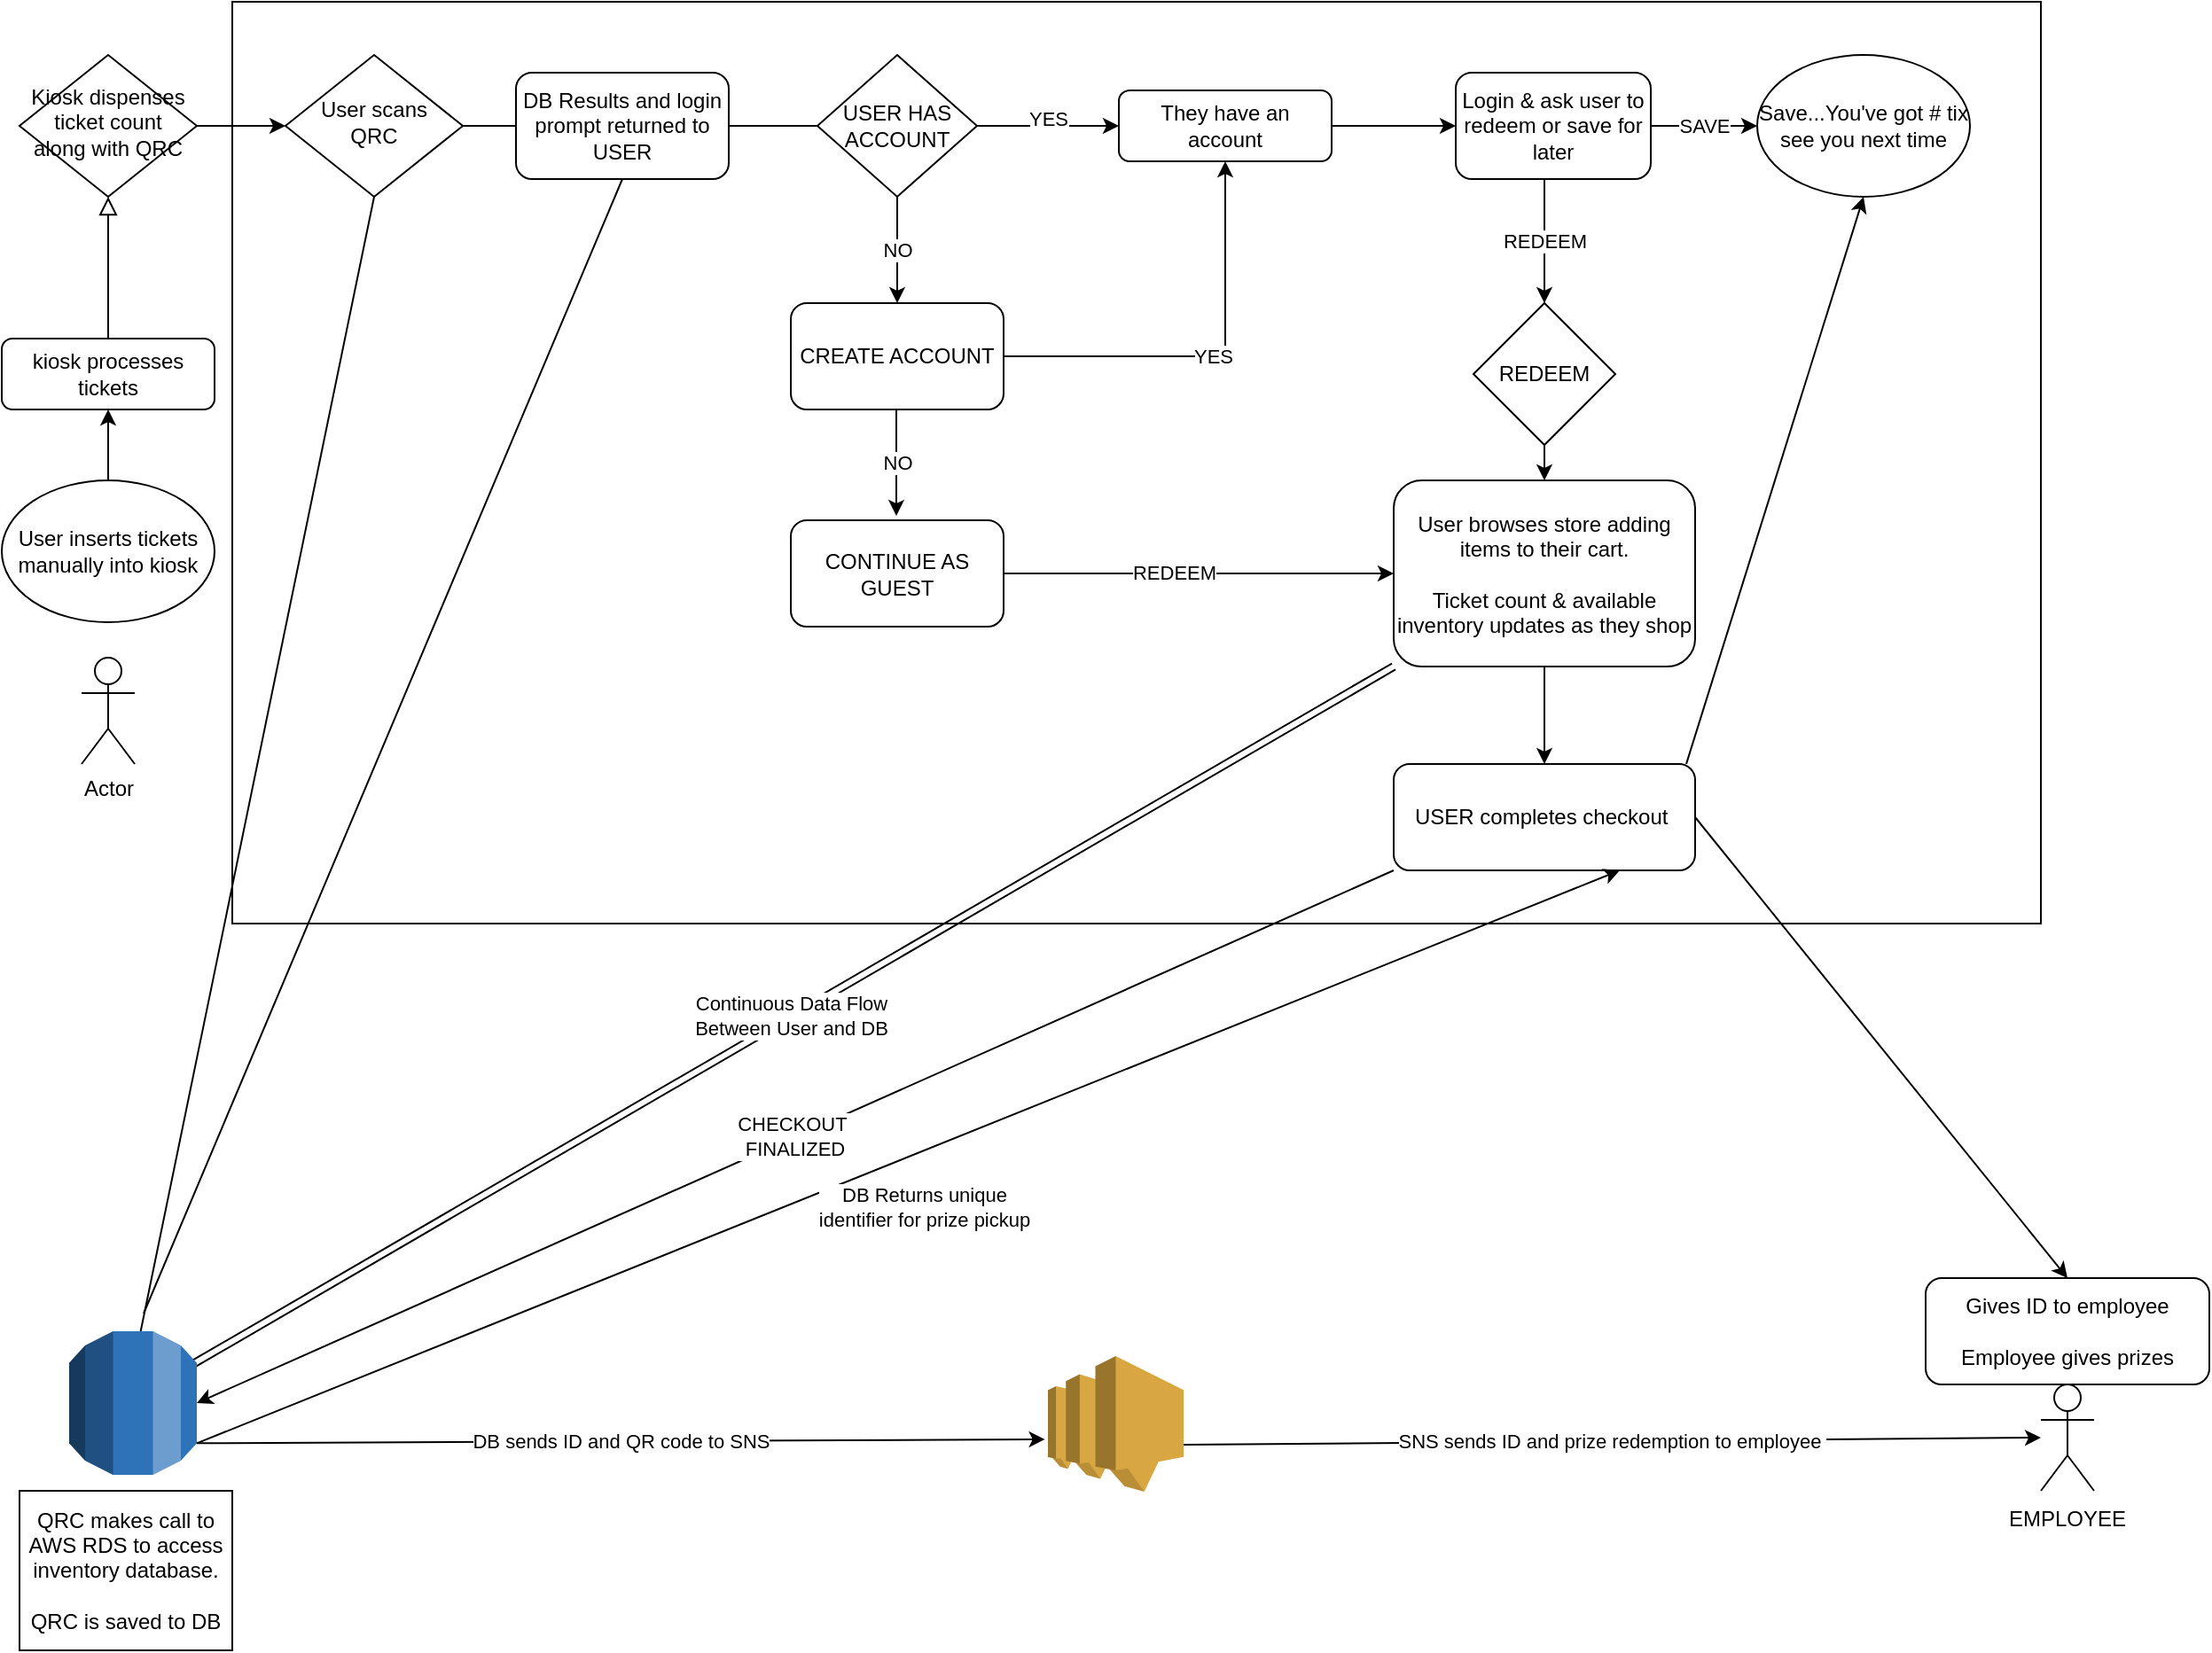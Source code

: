 <mxfile version="21.1.5" type="device">
  <diagram name="Page-1" id="8m1xeZ74WPoc47oj-XzI">
    <mxGraphModel dx="1461" dy="554" grid="1" gridSize="10" guides="1" tooltips="1" connect="1" arrows="1" fold="1" page="1" pageScale="1" pageWidth="1100" pageHeight="850" math="0" shadow="0">
      <root>
        <mxCell id="0" />
        <mxCell id="1" parent="0" />
        <mxCell id="l-1820LyCe-N_Ln-CQOn-50" value="" style="rounded=0;whiteSpace=wrap;html=1;" parent="1" vertex="1">
          <mxGeometry x="140" y="10" width="1020" height="520" as="geometry" />
        </mxCell>
        <mxCell id="wk7eTrAV6IlMwg5iZ7dJ-2" value="Actor" style="shape=umlActor;verticalLabelPosition=bottom;verticalAlign=top;html=1;outlineConnect=0;" parent="1" vertex="1">
          <mxGeometry x="55" y="380" width="30" height="60" as="geometry" />
        </mxCell>
        <mxCell id="wk7eTrAV6IlMwg5iZ7dJ-3" value="" style="rounded=0;html=1;jettySize=auto;orthogonalLoop=1;fontSize=11;endArrow=block;endFill=0;endSize=8;strokeWidth=1;shadow=0;labelBackgroundColor=none;edgeStyle=orthogonalEdgeStyle;" parent="1" source="wk7eTrAV6IlMwg5iZ7dJ-4" target="wk7eTrAV6IlMwg5iZ7dJ-6" edge="1">
          <mxGeometry relative="1" as="geometry" />
        </mxCell>
        <mxCell id="wk7eTrAV6IlMwg5iZ7dJ-4" value="kiosk processes tickets" style="rounded=1;whiteSpace=wrap;html=1;fontSize=12;glass=0;strokeWidth=1;shadow=0;" parent="1" vertex="1">
          <mxGeometry x="10" y="200" width="120" height="40" as="geometry" />
        </mxCell>
        <mxCell id="wk7eTrAV6IlMwg5iZ7dJ-5" value="" style="edgeStyle=orthogonalEdgeStyle;rounded=0;orthogonalLoop=1;jettySize=auto;html=1;" parent="1" source="wk7eTrAV6IlMwg5iZ7dJ-6" target="wk7eTrAV6IlMwg5iZ7dJ-9" edge="1">
          <mxGeometry relative="1" as="geometry" />
        </mxCell>
        <mxCell id="wk7eTrAV6IlMwg5iZ7dJ-6" value="Kiosk dispenses ticket count along with QRC" style="rhombus;whiteSpace=wrap;html=1;shadow=0;fontFamily=Helvetica;fontSize=12;align=center;strokeWidth=1;spacing=6;spacingTop=-4;" parent="1" vertex="1">
          <mxGeometry x="20" y="40" width="100" height="80" as="geometry" />
        </mxCell>
        <mxCell id="wk7eTrAV6IlMwg5iZ7dJ-7" value="" style="edgeStyle=orthogonalEdgeStyle;rounded=0;orthogonalLoop=1;jettySize=auto;html=1;" parent="1" source="wk7eTrAV6IlMwg5iZ7dJ-8" target="wk7eTrAV6IlMwg5iZ7dJ-4" edge="1">
          <mxGeometry relative="1" as="geometry" />
        </mxCell>
        <mxCell id="wk7eTrAV6IlMwg5iZ7dJ-8" value="User inserts tickets manually into kiosk" style="ellipse;whiteSpace=wrap;html=1;" parent="1" vertex="1">
          <mxGeometry x="10" y="280" width="120" height="80" as="geometry" />
        </mxCell>
        <mxCell id="wk7eTrAV6IlMwg5iZ7dJ-9" value="User scans QRC" style="rhombus;whiteSpace=wrap;html=1;shadow=0;fontFamily=Helvetica;fontSize=12;align=center;strokeWidth=1;spacing=6;spacingTop=-4;" parent="1" vertex="1">
          <mxGeometry x="170" y="40" width="100" height="80" as="geometry" />
        </mxCell>
        <mxCell id="wk7eTrAV6IlMwg5iZ7dJ-10" value="" style="edgeStyle=orthogonalEdgeStyle;rounded=0;orthogonalLoop=1;jettySize=auto;html=1;exitX=1;exitY=0.5;exitDx=0;exitDy=0;" parent="1" source="wk7eTrAV6IlMwg5iZ7dJ-9" target="wk7eTrAV6IlMwg5iZ7dJ-11" edge="1">
          <mxGeometry relative="1" as="geometry">
            <mxPoint x="300" y="450" as="sourcePoint" />
          </mxGeometry>
        </mxCell>
        <mxCell id="wk7eTrAV6IlMwg5iZ7dJ-53" value="YES" style="edgeLabel;html=1;align=center;verticalAlign=middle;resizable=0;points=[];" parent="wk7eTrAV6IlMwg5iZ7dJ-10" vertex="1" connectable="0">
          <mxGeometry x="0.78" y="4" relative="1" as="geometry">
            <mxPoint as="offset" />
          </mxGeometry>
        </mxCell>
        <mxCell id="wk7eTrAV6IlMwg5iZ7dJ-11" value="They have an account" style="rounded=1;whiteSpace=wrap;html=1;fontSize=12;glass=0;strokeWidth=1;shadow=0;" parent="1" vertex="1">
          <mxGeometry x="640" y="60" width="120" height="40" as="geometry" />
        </mxCell>
        <mxCell id="l-1820LyCe-N_Ln-CQOn-12" value="SAVE" style="edgeStyle=orthogonalEdgeStyle;rounded=0;orthogonalLoop=1;jettySize=auto;html=1;exitX=1;exitY=0.5;exitDx=0;exitDy=0;" parent="1" source="wk7eTrAV6IlMwg5iZ7dJ-14" target="wk7eTrAV6IlMwg5iZ7dJ-36" edge="1">
          <mxGeometry relative="1" as="geometry" />
        </mxCell>
        <mxCell id="wk7eTrAV6IlMwg5iZ7dJ-14" value="Login &amp;amp; ask user to redeem or save for later" style="rounded=1;whiteSpace=wrap;html=1;" parent="1" vertex="1">
          <mxGeometry x="830" y="50" width="110" height="60" as="geometry" />
        </mxCell>
        <mxCell id="wk7eTrAV6IlMwg5iZ7dJ-36" value="Save...You&#39;ve got # tix&lt;br&gt;see you next time" style="ellipse;whiteSpace=wrap;html=1;" parent="1" vertex="1">
          <mxGeometry x="1000" y="40" width="120" height="80" as="geometry" />
        </mxCell>
        <mxCell id="wk7eTrAV6IlMwg5iZ7dJ-41" value="" style="endArrow=none;html=1;rounded=0;entryX=0.5;entryY=1;entryDx=0;entryDy=0;" parent="1" target="wk7eTrAV6IlMwg5iZ7dJ-9" edge="1">
          <mxGeometry width="50" height="50" relative="1" as="geometry">
            <mxPoint x="88.332" y="760" as="sourcePoint" />
            <mxPoint x="280" y="280" as="targetPoint" />
          </mxGeometry>
        </mxCell>
        <mxCell id="wk7eTrAV6IlMwg5iZ7dJ-43" value="QRC makes call to AWS RDS to access inventory database.&lt;br&gt;&lt;br&gt;QRC is saved to DB" style="rounded=0;whiteSpace=wrap;html=1;" parent="1" vertex="1">
          <mxGeometry x="20" y="850" width="120" height="90" as="geometry" />
        </mxCell>
        <mxCell id="wk7eTrAV6IlMwg5iZ7dJ-44" value="" style="endArrow=none;html=1;rounded=0;" parent="1" edge="1">
          <mxGeometry width="50" height="50" relative="1" as="geometry">
            <mxPoint x="90" y="750" as="sourcePoint" />
            <mxPoint x="360" y="110" as="targetPoint" />
          </mxGeometry>
        </mxCell>
        <mxCell id="wk7eTrAV6IlMwg5iZ7dJ-46" value="DB Results and login prompt returned to USER" style="rounded=1;whiteSpace=wrap;html=1;" parent="1" vertex="1">
          <mxGeometry x="300" y="50" width="120" height="60" as="geometry" />
        </mxCell>
        <mxCell id="wk7eTrAV6IlMwg5iZ7dJ-48" value="Gives ID to employee&lt;br&gt;&lt;br&gt;Employee gives prizes" style="rounded=1;whiteSpace=wrap;html=1;" parent="1" vertex="1">
          <mxGeometry x="1095" y="730" width="160" height="60" as="geometry" />
        </mxCell>
        <mxCell id="wk7eTrAV6IlMwg5iZ7dJ-50" value="User browses store adding items to their cart. &lt;br&gt;&lt;br&gt;Ticket count &amp;amp; available inventory updates as they shop" style="rounded=1;whiteSpace=wrap;html=1;" parent="1" vertex="1">
          <mxGeometry x="795" y="280" width="170" height="105" as="geometry" />
        </mxCell>
        <mxCell id="wk7eTrAV6IlMwg5iZ7dJ-51" value="USER completes checkout&amp;nbsp;" style="rounded=1;whiteSpace=wrap;html=1;" parent="1" vertex="1">
          <mxGeometry x="795" y="440" width="170" height="60" as="geometry" />
        </mxCell>
        <mxCell id="wk7eTrAV6IlMwg5iZ7dJ-52" value="USER HAS ACCOUNT" style="rhombus;whiteSpace=wrap;html=1;" parent="1" vertex="1">
          <mxGeometry x="470" y="40" width="90" height="80" as="geometry" />
        </mxCell>
        <mxCell id="wk7eTrAV6IlMwg5iZ7dJ-55" value="NO" style="endArrow=classic;html=1;rounded=0;exitX=0.5;exitY=1;exitDx=0;exitDy=0;entryX=0.5;entryY=0;entryDx=0;entryDy=0;" parent="1" source="wk7eTrAV6IlMwg5iZ7dJ-52" target="wk7eTrAV6IlMwg5iZ7dJ-56" edge="1">
          <mxGeometry width="50" height="50" relative="1" as="geometry">
            <mxPoint x="560" y="210" as="sourcePoint" />
            <mxPoint x="515" y="170" as="targetPoint" />
          </mxGeometry>
        </mxCell>
        <mxCell id="wk7eTrAV6IlMwg5iZ7dJ-56" value="CREATE ACCOUNT" style="rounded=1;whiteSpace=wrap;html=1;" parent="1" vertex="1">
          <mxGeometry x="455" y="180" width="120" height="60" as="geometry" />
        </mxCell>
        <mxCell id="l-1820LyCe-N_Ln-CQOn-5" value="YES" style="endArrow=classic;html=1;rounded=0;exitX=1;exitY=0.5;exitDx=0;exitDy=0;" parent="1" source="wk7eTrAV6IlMwg5iZ7dJ-56" edge="1">
          <mxGeometry width="50" height="50" relative="1" as="geometry">
            <mxPoint x="650" y="160" as="sourcePoint" />
            <mxPoint x="700" y="100" as="targetPoint" />
            <Array as="points">
              <mxPoint x="700" y="210" />
              <mxPoint x="700" y="150" />
            </Array>
          </mxGeometry>
        </mxCell>
        <mxCell id="l-1820LyCe-N_Ln-CQOn-6" value="NO" style="endArrow=classic;html=1;rounded=0;exitX=0.5;exitY=1;exitDx=0;exitDy=0;entryX=0.5;entryY=0;entryDx=0;entryDy=0;" parent="1" edge="1">
          <mxGeometry width="50" height="50" relative="1" as="geometry">
            <mxPoint x="514.5" y="240" as="sourcePoint" />
            <mxPoint x="514.5" y="300" as="targetPoint" />
          </mxGeometry>
        </mxCell>
        <mxCell id="l-1820LyCe-N_Ln-CQOn-7" value="CONTINUE AS GUEST" style="rounded=1;whiteSpace=wrap;html=1;" parent="1" vertex="1">
          <mxGeometry x="455" y="302.5" width="120" height="60" as="geometry" />
        </mxCell>
        <mxCell id="l-1820LyCe-N_Ln-CQOn-9" value="" style="endArrow=classic;html=1;rounded=0;exitX=1;exitY=0.5;exitDx=0;exitDy=0;" parent="1" source="wk7eTrAV6IlMwg5iZ7dJ-11" edge="1">
          <mxGeometry width="50" height="50" relative="1" as="geometry">
            <mxPoint x="780" y="200" as="sourcePoint" />
            <mxPoint x="830" y="80" as="targetPoint" />
          </mxGeometry>
        </mxCell>
        <mxCell id="l-1820LyCe-N_Ln-CQOn-10" value="REDEEM" style="rhombus;whiteSpace=wrap;html=1;" parent="1" vertex="1">
          <mxGeometry x="840" y="180" width="80" height="80" as="geometry" />
        </mxCell>
        <mxCell id="l-1820LyCe-N_Ln-CQOn-11" value="" style="endArrow=classic;html=1;rounded=0;entryX=0;entryY=0.5;entryDx=0;entryDy=0;" parent="1" source="l-1820LyCe-N_Ln-CQOn-7" target="wk7eTrAV6IlMwg5iZ7dJ-50" edge="1">
          <mxGeometry width="50" height="50" relative="1" as="geometry">
            <mxPoint x="580" y="330" as="sourcePoint" />
            <mxPoint x="750" y="350" as="targetPoint" />
          </mxGeometry>
        </mxCell>
        <mxCell id="l-1820LyCe-N_Ln-CQOn-15" value="REDEEM" style="edgeLabel;html=1;align=center;verticalAlign=middle;resizable=0;points=[];" parent="l-1820LyCe-N_Ln-CQOn-11" connectable="0" vertex="1">
          <mxGeometry x="-0.131" y="1" relative="1" as="geometry">
            <mxPoint as="offset" />
          </mxGeometry>
        </mxCell>
        <mxCell id="l-1820LyCe-N_Ln-CQOn-14" value="REDEEM" style="endArrow=classic;html=1;rounded=0;entryX=0.5;entryY=0;entryDx=0;entryDy=0;" parent="1" target="l-1820LyCe-N_Ln-CQOn-10" edge="1">
          <mxGeometry width="50" height="50" relative="1" as="geometry">
            <mxPoint x="880" y="110" as="sourcePoint" />
            <mxPoint x="830" y="160" as="targetPoint" />
          </mxGeometry>
        </mxCell>
        <mxCell id="l-1820LyCe-N_Ln-CQOn-17" value="" style="endArrow=classic;html=1;rounded=0;entryX=0.5;entryY=0;entryDx=0;entryDy=0;exitX=0.5;exitY=1;exitDx=0;exitDy=0;" parent="1" source="l-1820LyCe-N_Ln-CQOn-10" target="wk7eTrAV6IlMwg5iZ7dJ-50" edge="1">
          <mxGeometry width="50" height="50" relative="1" as="geometry">
            <mxPoint x="960" y="220" as="sourcePoint" />
            <mxPoint x="910" y="270" as="targetPoint" />
          </mxGeometry>
        </mxCell>
        <mxCell id="l-1820LyCe-N_Ln-CQOn-19" value="Continuous Data Flow&lt;br&gt;Between User and DB" style="shape=link;html=1;rounded=0;entryX=0;entryY=1;entryDx=0;entryDy=0;" parent="1" target="wk7eTrAV6IlMwg5iZ7dJ-50" edge="1">
          <mxGeometry width="100" relative="1" as="geometry">
            <mxPoint x="116" y="779.58" as="sourcePoint" />
            <mxPoint x="590" y="570" as="targetPoint" />
          </mxGeometry>
        </mxCell>
        <mxCell id="l-1820LyCe-N_Ln-CQOn-20" value="" style="endArrow=classic;html=1;rounded=0;entryX=0.5;entryY=0;entryDx=0;entryDy=0;" parent="1" target="wk7eTrAV6IlMwg5iZ7dJ-51" edge="1">
          <mxGeometry width="50" height="50" relative="1" as="geometry">
            <mxPoint x="880" y="385" as="sourcePoint" />
            <mxPoint x="830" y="435" as="targetPoint" />
          </mxGeometry>
        </mxCell>
        <mxCell id="l-1820LyCe-N_Ln-CQOn-28" value="" style="outlineConnect=0;dashed=0;verticalLabelPosition=bottom;verticalAlign=top;align=center;html=1;shape=mxgraph.aws3.rds;fillColor=#2E73B8;gradientColor=none;" parent="1" vertex="1">
          <mxGeometry x="48" y="760" width="72" height="81" as="geometry" />
        </mxCell>
        <mxCell id="l-1820LyCe-N_Ln-CQOn-29" value="CHECKOUT&amp;nbsp;&lt;br&gt;FINALIZED" style="endArrow=classic;html=1;rounded=0;entryX=1;entryY=0.5;entryDx=0;entryDy=0;entryPerimeter=0;exitX=0;exitY=1;exitDx=0;exitDy=0;" parent="1" source="wk7eTrAV6IlMwg5iZ7dJ-51" target="l-1820LyCe-N_Ln-CQOn-28" edge="1">
          <mxGeometry width="50" height="50" relative="1" as="geometry">
            <mxPoint x="880" y="500" as="sourcePoint" />
            <mxPoint x="830" y="550" as="targetPoint" />
          </mxGeometry>
        </mxCell>
        <mxCell id="l-1820LyCe-N_Ln-CQOn-30" value="DB Returns unique &lt;br&gt;identifier for prize pickup" style="endArrow=classic;html=1;rounded=0;exitX=1;exitY=0.78;exitDx=0;exitDy=0;exitPerimeter=0;entryX=0.75;entryY=1;entryDx=0;entryDy=0;" parent="1" source="l-1820LyCe-N_Ln-CQOn-28" target="wk7eTrAV6IlMwg5iZ7dJ-51" edge="1">
          <mxGeometry x="-0.006" y="-30" width="50" height="50" relative="1" as="geometry">
            <mxPoint x="560" y="720" as="sourcePoint" />
            <mxPoint x="610" y="670" as="targetPoint" />
            <mxPoint as="offset" />
          </mxGeometry>
        </mxCell>
        <mxCell id="l-1820LyCe-N_Ln-CQOn-38" value="Actor" style="shape=umlActor;verticalLabelPosition=bottom;verticalAlign=top;html=1;outlineConnect=0;" parent="1" vertex="1">
          <mxGeometry x="1160" y="790" width="30" height="60" as="geometry" />
        </mxCell>
        <mxCell id="l-1820LyCe-N_Ln-CQOn-39" value="EMPLOYEE" style="text;html=1;strokeColor=none;fillColor=#FFFFFF;align=center;verticalAlign=middle;whiteSpace=wrap;rounded=0;" parent="1" vertex="1">
          <mxGeometry x="1145" y="850.5" width="60" height="30" as="geometry" />
        </mxCell>
        <mxCell id="l-1820LyCe-N_Ln-CQOn-40" value="" style="endArrow=classic;html=1;rounded=0;exitX=1;exitY=0.5;exitDx=0;exitDy=0;entryX=0.5;entryY=0;entryDx=0;entryDy=0;" parent="1" source="wk7eTrAV6IlMwg5iZ7dJ-51" target="wk7eTrAV6IlMwg5iZ7dJ-48" edge="1">
          <mxGeometry width="50" height="50" relative="1" as="geometry">
            <mxPoint x="740" y="490" as="sourcePoint" />
            <mxPoint x="1050" y="700" as="targetPoint" />
          </mxGeometry>
        </mxCell>
        <mxCell id="l-1820LyCe-N_Ln-CQOn-41" value="" style="endArrow=classic;html=1;rounded=0;entryX=0.5;entryY=1;entryDx=0;entryDy=0;" parent="1" target="wk7eTrAV6IlMwg5iZ7dJ-36" edge="1">
          <mxGeometry width="50" height="50" relative="1" as="geometry">
            <mxPoint x="960" y="440" as="sourcePoint" />
            <mxPoint x="1010" y="390" as="targetPoint" />
          </mxGeometry>
        </mxCell>
        <mxCell id="l-1820LyCe-N_Ln-CQOn-44" value="" style="outlineConnect=0;dashed=0;verticalLabelPosition=bottom;verticalAlign=top;align=center;html=1;shape=mxgraph.aws3.sns;fillColor=#D9A741;gradientColor=none;" parent="1" vertex="1">
          <mxGeometry x="600" y="774" width="76.5" height="76.5" as="geometry" />
        </mxCell>
        <mxCell id="l-1820LyCe-N_Ln-CQOn-45" value="DB sends ID and QR code to SNS" style="endArrow=classic;html=1;rounded=0;exitX=1;exitY=0.78;exitDx=0;exitDy=0;exitPerimeter=0;entryX=-0.022;entryY=0.614;entryDx=0;entryDy=0;entryPerimeter=0;" parent="1" source="l-1820LyCe-N_Ln-CQOn-28" target="l-1820LyCe-N_Ln-CQOn-44" edge="1">
          <mxGeometry width="50" height="50" relative="1" as="geometry">
            <mxPoint x="690" y="680" as="sourcePoint" />
            <mxPoint x="740" y="630" as="targetPoint" />
          </mxGeometry>
        </mxCell>
        <mxCell id="l-1820LyCe-N_Ln-CQOn-46" value="SNS sends ID and prize redemption to employee&amp;nbsp;" style="endArrow=classic;html=1;rounded=0;" parent="1" edge="1">
          <mxGeometry width="50" height="50" relative="1" as="geometry">
            <mxPoint x="676.5" y="824" as="sourcePoint" />
            <mxPoint x="1160" y="820" as="targetPoint" />
          </mxGeometry>
        </mxCell>
      </root>
    </mxGraphModel>
  </diagram>
</mxfile>
